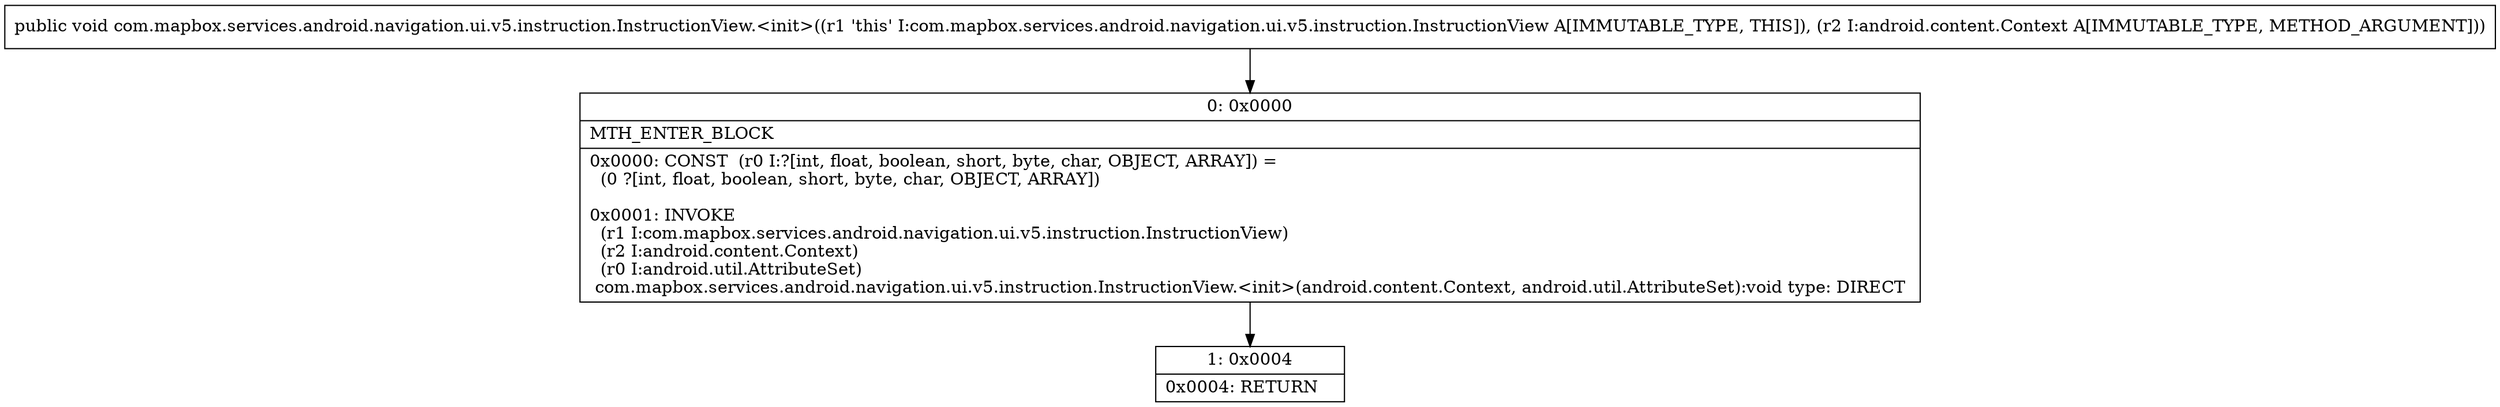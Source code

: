 digraph "CFG forcom.mapbox.services.android.navigation.ui.v5.instruction.InstructionView.\<init\>(Landroid\/content\/Context;)V" {
Node_0 [shape=record,label="{0\:\ 0x0000|MTH_ENTER_BLOCK\l|0x0000: CONST  (r0 I:?[int, float, boolean, short, byte, char, OBJECT, ARRAY]) = \l  (0 ?[int, float, boolean, short, byte, char, OBJECT, ARRAY])\l \l0x0001: INVOKE  \l  (r1 I:com.mapbox.services.android.navigation.ui.v5.instruction.InstructionView)\l  (r2 I:android.content.Context)\l  (r0 I:android.util.AttributeSet)\l com.mapbox.services.android.navigation.ui.v5.instruction.InstructionView.\<init\>(android.content.Context, android.util.AttributeSet):void type: DIRECT \l}"];
Node_1 [shape=record,label="{1\:\ 0x0004|0x0004: RETURN   \l}"];
MethodNode[shape=record,label="{public void com.mapbox.services.android.navigation.ui.v5.instruction.InstructionView.\<init\>((r1 'this' I:com.mapbox.services.android.navigation.ui.v5.instruction.InstructionView A[IMMUTABLE_TYPE, THIS]), (r2 I:android.content.Context A[IMMUTABLE_TYPE, METHOD_ARGUMENT])) }"];
MethodNode -> Node_0;
Node_0 -> Node_1;
}

